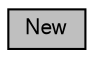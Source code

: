 digraph G
{
  bgcolor="transparent";
  edge [fontname="FreeSans",fontsize="10",labelfontname="FreeSans",labelfontsize="10"];
  node [fontname="FreeSans",fontsize="10",shape=record];
  rankdir=LR;
  Node1 [label="New",height=0.2,width=0.4,color="black", fillcolor="grey75", style="filled" fontcolor="black"];
}
